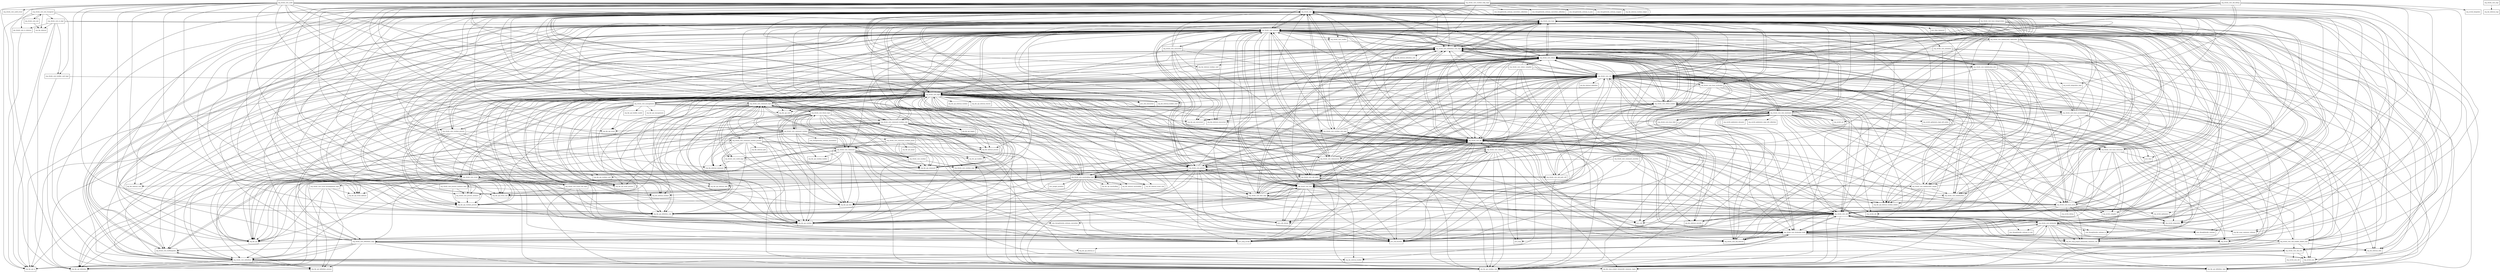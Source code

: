 digraph drools_core_7_9_0_Final_package_dependencies {
  node [shape = box, fontsize=10.0];
  org_drools_core -> org_drools_core_base;
  org_drools_core -> org_drools_core_common;
  org_drools_core -> org_drools_core_conflict;
  org_drools_core -> org_drools_core_definitions_rule_impl;
  org_drools_core -> org_drools_core_impl;
  org_drools_core -> org_drools_core_process_instance;
  org_drools_core -> org_drools_core_reteoo;
  org_drools_core -> org_drools_core_reteoo_builder;
  org_drools_core -> org_drools_core_rule;
  org_drools_core -> org_drools_core_runtime_rule_impl;
  org_drools_core -> org_drools_core_spi;
  org_drools_core -> org_drools_core_time;
  org_drools_core -> org_drools_core_time_impl;
  org_drools_core -> org_drools_core_util;
  org_drools_core -> org_drools_core_util_bitmask;
  org_drools_core -> org_kie_api;
  org_drools_core -> org_kie_api_conf;
  org_drools_core -> org_kie_api_definition_rule;
  org_drools_core -> org_kie_api_event_kiebase;
  org_drools_core -> org_kie_api_event_rule;
  org_drools_core -> org_kie_api_runtime;
  org_drools_core -> org_kie_api_runtime_conf;
  org_drools_core -> org_kie_api_runtime_process;
  org_drools_core -> org_kie_api_runtime_rule;
  org_drools_core -> org_kie_api_time;
  org_drools_core -> org_kie_internal_builder_conf;
  org_drools_core -> org_kie_internal_conf;
  org_drools_core -> org_kie_internal_runtime_conf;
  org_drools_core -> org_kie_internal_utils;
  org_drools_core -> org_kie_soup_project_datamodel_commons_util;
  org_drools_core_audit -> com_thoughtworks_xstream;
  org_drools_core_audit -> org_drools_core;
  org_drools_core_audit -> org_drools_core_audit_event;
  org_drools_core_audit -> org_drools_core_command_impl;
  org_drools_core_audit -> org_drools_core_common;
  org_drools_core_audit -> org_drools_core_definitions_rule_impl;
  org_drools_core_audit -> org_drools_core_impl;
  org_drools_core_audit -> org_drools_core_reteoo;
  org_drools_core_audit -> org_drools_core_rule;
  org_drools_core_audit -> org_drools_core_runtime_process;
  org_drools_core_audit -> org_drools_core_spi;
  org_drools_core_audit -> org_drools_core_util;
  org_drools_core_audit -> org_kie_api_definition;
  org_drools_core_audit -> org_kie_api_definition_process;
  org_drools_core_audit -> org_kie_api_definition_rule;
  org_drools_core_audit -> org_kie_api_event;
  org_drools_core_audit -> org_kie_api_event_kiebase;
  org_drools_core_audit -> org_kie_api_event_process;
  org_drools_core_audit -> org_kie_api_event_rule;
  org_drools_core_audit -> org_kie_api_logger;
  org_drools_core_audit -> org_kie_api_runtime;
  org_drools_core_audit -> org_kie_api_runtime_process;
  org_drools_core_audit -> org_kie_api_runtime_rule;
  org_drools_core_audit -> org_kie_soup_commons_xstream;
  org_drools_core_base -> java_lang_invoke;
  org_drools_core_base -> java_time;
  org_drools_core_base -> java_time_temporal;
  org_drools_core_base -> java_util_function;
  org_drools_core_base -> org_drools_core;
  org_drools_core_base -> org_drools_core_base_evaluators;
  org_drools_core_base -> org_drools_core_base_extractors;
  org_drools_core_base -> org_drools_core_base_field;
  org_drools_core_base -> org_drools_core_base_mvel;
  org_drools_core_base -> org_drools_core_beliefsystem;
  org_drools_core_base -> org_drools_core_beliefsystem_simple;
  org_drools_core_base -> org_drools_core_common;
  org_drools_core_base -> org_drools_core_datasources;
  org_drools_core_base -> org_drools_core_definitions;
  org_drools_core_base -> org_drools_core_definitions_rule_impl;
  org_drools_core_base -> org_drools_core_event;
  org_drools_core_base -> org_drools_core_factmodel;
  org_drools_core_base -> org_drools_core_factmodel_traits;
  org_drools_core_base -> org_drools_core_facttemplates;
  org_drools_core_base -> org_drools_core_impl;
  org_drools_core_base -> org_drools_core_marshalling_impl;
  org_drools_core_base -> org_drools_core_metadata;
  org_drools_core_base -> org_drools_core_phreak;
  org_drools_core_base -> org_drools_core_reteoo;
  org_drools_core_base -> org_drools_core_rule;
  org_drools_core_base -> org_drools_core_rule_builder_dialect_asm;
  org_drools_core_base -> org_drools_core_runtime_process;
  org_drools_core_base -> org_drools_core_spi;
  org_drools_core_base -> org_drools_core_time;
  org_drools_core_base -> org_drools_core_util;
  org_drools_core_base -> org_drools_core_util_asm;
  org_drools_core_base -> org_drools_core_util_bitmask;
  org_drools_core_base -> org_drools_core_util_index;
  org_drools_core_base -> org_drools_core_xml_jaxb_util;
  org_drools_core_base -> org_kie_api;
  org_drools_core_base -> org_kie_api_command;
  org_drools_core_base -> org_kie_api_definition_rule;
  org_drools_core_base -> org_kie_api_definition_type;
  org_drools_core_base -> org_kie_api_event_kiebase;
  org_drools_core_base -> org_kie_api_event_process;
  org_drools_core_base -> org_kie_api_event_rule;
  org_drools_core_base -> org_kie_api_internal_runtime_beliefs;
  org_drools_core_base -> org_kie_api_logger;
  org_drools_core_base -> org_kie_api_runtime;
  org_drools_core_base -> org_kie_api_runtime_process;
  org_drools_core_base -> org_kie_api_runtime_rule;
  org_drools_core_base -> org_kie_api_time;
  org_drools_core_base -> org_kie_internal_event_rule;
  org_drools_core_base -> org_kie_internal_process;
  org_drools_core_base -> org_mvel2_asm;
  org_drools_core_base -> org_mvel2_ast;
  org_drools_core_base -> org_mvel2_compiler;
  org_drools_core_base -> org_mvel2_integration;
  org_drools_core_base -> org_mvel2_optimizers_impl_refl_nodes;
  org_drools_core_base_accumulators -> org_drools_core;
  org_drools_core_base_accumulators -> org_drools_core_base_mvel;
  org_drools_core_base_accumulators -> org_drools_core_common;
  org_drools_core_base_accumulators -> org_drools_core_definitions_rule_impl;
  org_drools_core_base_accumulators -> org_drools_core_reteoo;
  org_drools_core_base_accumulators -> org_drools_core_rule;
  org_drools_core_base_accumulators -> org_drools_core_spi;
  org_drools_core_base_accumulators -> org_kie_api_definition_rule;
  org_drools_core_base_accumulators -> org_kie_api_runtime_rule;
  org_drools_core_base_accumulators -> org_kie_internal_security;
  org_drools_core_base_accumulators -> org_mvel2;
  org_drools_core_base_accumulators -> org_mvel2_integration;
  org_drools_core_base_dataproviders -> org_drools_core_base_mvel;
  org_drools_core_base_dataproviders -> org_drools_core_common;
  org_drools_core_base_dataproviders -> org_drools_core_definitions_rule_impl;
  org_drools_core_base_dataproviders -> org_drools_core_phreak;
  org_drools_core_base_dataproviders -> org_drools_core_rule;
  org_drools_core_base_dataproviders -> org_drools_core_spi;
  org_drools_core_base_dataproviders -> org_drools_core_util;
  org_drools_core_base_dataproviders -> org_kie_api_definition_rule;
  org_drools_core_base_dataproviders -> org_kie_soup_project_datamodel_commons_util;
  org_drools_core_base_dataproviders -> org_mvel2_integration;
  org_drools_core_base_evaluators -> java_time;
  org_drools_core_base_evaluators -> org_drools_core;
  org_drools_core_base_evaluators -> org_drools_core_base;
  org_drools_core_base_evaluators -> org_drools_core_common;
  org_drools_core_base_evaluators -> org_drools_core_factmodel_traits;
  org_drools_core_base_evaluators -> org_drools_core_impl;
  org_drools_core_base_evaluators -> org_drools_core_reteoo;
  org_drools_core_base_evaluators -> org_drools_core_rule;
  org_drools_core_base_evaluators -> org_drools_core_spi;
  org_drools_core_base_evaluators -> org_drools_core_time;
  org_drools_core_base_evaluators -> org_drools_core_util;
  org_drools_core_base_evaluators -> org_kie_api_runtime;
  org_drools_core_base_evaluators -> org_kie_api_runtime_rule;
  org_drools_core_base_evaluators -> org_mvel2_util;
  org_drools_core_base_extractors -> java_time;
  org_drools_core_base_extractors -> org_drools_core_base;
  org_drools_core_base_extractors -> org_drools_core_base_mvel;
  org_drools_core_base_extractors -> org_drools_core_common;
  org_drools_core_base_extractors -> org_drools_core_definitions_rule_impl;
  org_drools_core_base_extractors -> org_drools_core_rule;
  org_drools_core_base_extractors -> org_drools_core_spi;
  org_drools_core_base_extractors -> org_drools_core_util;
  org_drools_core_base_extractors -> org_kie_soup_project_datamodel_commons_util;
  org_drools_core_base_extractors -> org_mvel2;
  org_drools_core_base_extractors -> org_mvel2_compiler;
  org_drools_core_base_field -> org_drools_core_common;
  org_drools_core_base_field -> org_drools_core_impl;
  org_drools_core_base_field -> org_drools_core_spi;
  org_drools_core_base_field -> org_drools_core_util;
  org_drools_core_base_mvel -> org_drools_core;
  org_drools_core_base_mvel -> org_drools_core_base;
  org_drools_core_base_mvel -> org_drools_core_common;
  org_drools_core_base_mvel -> org_drools_core_definitions;
  org_drools_core_base_mvel -> org_drools_core_definitions_rule_impl;
  org_drools_core_base_mvel -> org_drools_core_impl;
  org_drools_core_base_mvel -> org_drools_core_reteoo;
  org_drools_core_base_mvel -> org_drools_core_rule;
  org_drools_core_base_mvel -> org_drools_core_spi;
  org_drools_core_base_mvel -> org_drools_core_time;
  org_drools_core_base_mvel -> org_drools_core_util;
  org_drools_core_base_mvel -> org_kie_api_definition_rule;
  org_drools_core_base_mvel -> org_kie_soup_project_datamodel_commons_util;
  org_drools_core_base_mvel -> org_mvel2;
  org_drools_core_base_mvel -> org_mvel2_compiler;
  org_drools_core_base_mvel -> org_mvel2_debug;
  org_drools_core_base_mvel -> org_mvel2_integration;
  org_drools_core_base_mvel -> org_mvel2_optimizers;
  org_drools_core_base_mvel -> org_mvel2_util;
  org_drools_core_beliefsystem -> org_drools_core_common;
  org_drools_core_beliefsystem -> org_drools_core_definitions_rule_impl;
  org_drools_core_beliefsystem -> org_drools_core_reteoo;
  org_drools_core_beliefsystem -> org_drools_core_spi;
  org_drools_core_beliefsystem -> org_drools_core_util;
  org_drools_core_beliefsystem -> org_kie_api_internal_runtime_beliefs;
  org_drools_core_beliefsystem_defeasible -> org_drools_core_beliefsystem;
  org_drools_core_beliefsystem_defeasible -> org_drools_core_beliefsystem_jtms;
  org_drools_core_beliefsystem_defeasible -> org_drools_core_beliefsystem_simple;
  org_drools_core_beliefsystem_defeasible -> org_drools_core_common;
  org_drools_core_beliefsystem_defeasible -> org_drools_core_definitions_rule_impl;
  org_drools_core_beliefsystem_defeasible -> org_drools_core_reteoo;
  org_drools_core_beliefsystem_defeasible -> org_drools_core_spi;
  org_drools_core_beliefsystem_defeasible -> org_drools_core_util;
  org_drools_core_beliefsystem_defeasible -> org_kie_api_internal_runtime_beliefs;
  org_drools_core_beliefsystem_defeasible -> org_kie_api_runtime_rule;
  org_drools_core_beliefsystem_jtms -> org_drools_core;
  org_drools_core_beliefsystem_jtms -> org_drools_core_beliefsystem;
  org_drools_core_beliefsystem_jtms -> org_drools_core_beliefsystem_simple;
  org_drools_core_beliefsystem_jtms -> org_drools_core_common;
  org_drools_core_beliefsystem_jtms -> org_drools_core_definitions_rule_impl;
  org_drools_core_beliefsystem_jtms -> org_drools_core_reteoo;
  org_drools_core_beliefsystem_jtms -> org_drools_core_rule;
  org_drools_core_beliefsystem_jtms -> org_drools_core_spi;
  org_drools_core_beliefsystem_jtms -> org_drools_core_util;
  org_drools_core_beliefsystem_jtms -> org_drools_core_util_bitmask;
  org_drools_core_beliefsystem_jtms -> org_kie_api_internal_runtime_beliefs;
  org_drools_core_beliefsystem_jtms -> org_kie_api_runtime_rule;
  org_drools_core_beliefsystem_simple -> org_drools_core;
  org_drools_core_beliefsystem_simple -> org_drools_core_beliefsystem;
  org_drools_core_beliefsystem_simple -> org_drools_core_common;
  org_drools_core_beliefsystem_simple -> org_drools_core_definitions_rule_impl;
  org_drools_core_beliefsystem_simple -> org_drools_core_marshalling_impl;
  org_drools_core_beliefsystem_simple -> org_drools_core_phreak;
  org_drools_core_beliefsystem_simple -> org_drools_core_reteoo;
  org_drools_core_beliefsystem_simple -> org_drools_core_rule;
  org_drools_core_beliefsystem_simple -> org_drools_core_spi;
  org_drools_core_beliefsystem_simple -> org_drools_core_util;
  org_drools_core_beliefsystem_simple -> org_drools_core_util_bitmask;
  org_drools_core_beliefsystem_simple -> org_kie_api_internal_runtime_beliefs;
  org_drools_core_beliefsystem_simple -> org_kie_api_runtime_rule;
  org_drools_core_builder_conf_impl -> org_kie_api_io;
  org_drools_core_builder_conf_impl -> org_kie_internal_builder;
  org_drools_core_command -> java_lang_invoke;
  org_drools_core_command -> java_util_function;
  org_drools_core_command -> java_util_stream;
  org_drools_core_command -> org_drools_core_command_impl;
  org_drools_core_command -> org_drools_core_common;
  org_drools_core_command -> org_drools_core_runtime;
  org_drools_core_command -> org_drools_core_runtime_impl;
  org_drools_core_command -> org_drools_core_world_impl;
  org_drools_core_command -> org_kie_api;
  org_drools_core_command -> org_kie_api_builder;
  org_drools_core_command -> org_kie_api_command;
  org_drools_core_command -> org_kie_api_runtime;
  org_drools_core_command -> org_kie_api_runtime_builder;
  org_drools_core_command -> org_kie_api_runtime_rule;
  org_drools_core_command -> org_kie_api_time;
  org_drools_core_command -> org_kie_internal_builder;
  org_drools_core_command -> org_kie_internal_command;
  org_drools_core_command_assertion -> org_drools_core_util;
  org_drools_core_command_assertion -> org_kie_api_command;
  org_drools_core_command_assertion -> org_kie_api_runtime;
  org_drools_core_command_assertion -> org_kie_soup_project_datamodel_commons_util;
  org_drools_core_command_impl -> org_drools_core_command;
  org_drools_core_command_impl -> org_drools_core_command_runtime;
  org_drools_core_command_impl -> org_drools_core_command_runtime_process;
  org_drools_core_command_impl -> org_drools_core_command_runtime_rule;
  org_drools_core_command_impl -> org_drools_core_fluent_impl;
  org_drools_core_command_impl -> org_drools_core_impl;
  org_drools_core_command_impl -> org_drools_core_process_instance;
  org_drools_core_command_impl -> org_drools_core_rule;
  org_drools_core_command_impl -> org_drools_core_runtime;
  org_drools_core_command_impl -> org_drools_core_world_impl;
  org_drools_core_command_impl -> org_kie_api;
  org_drools_core_command_impl -> org_kie_api_command;
  org_drools_core_command_impl -> org_kie_api_event_process;
  org_drools_core_command_impl -> org_kie_api_event_rule;
  org_drools_core_command_impl -> org_kie_api_runtime;
  org_drools_core_command_impl -> org_kie_api_runtime_process;
  org_drools_core_command_impl -> org_kie_api_runtime_rule;
  org_drools_core_command_impl -> org_kie_api_time;
  org_drools_core_command_impl -> org_kie_internal_command;
  org_drools_core_command_impl -> org_kie_internal_process;
  org_drools_core_command_impl -> org_kie_internal_runtime;
  org_drools_core_command_runtime -> com_thoughtworks_xstream_annotations;
  org_drools_core_command_runtime -> org_drools_core_command;
  org_drools_core_command_runtime -> org_drools_core_command_impl;
  org_drools_core_command_runtime -> org_drools_core_command_runtime_pmml;
  org_drools_core_command_runtime -> org_drools_core_command_runtime_process;
  org_drools_core_command_runtime -> org_drools_core_command_runtime_rule;
  org_drools_core_command_runtime -> org_drools_core_fluent_impl;
  org_drools_core_command_runtime -> org_drools_core_impl;
  org_drools_core_command_runtime -> org_drools_core_runtime_impl;
  org_drools_core_command_runtime -> org_drools_core_xml_jaxb_util;
  org_drools_core_command_runtime -> org_kie_api;
  org_drools_core_command_runtime -> org_kie_api_command;
  org_drools_core_command_runtime -> org_kie_api_event_process;
  org_drools_core_command_runtime -> org_kie_api_event_rule;
  org_drools_core_command_runtime -> org_kie_api_runtime;
  org_drools_core_command_runtime -> org_kie_api_runtime_rule;
  org_drools_core_command_runtime -> org_kie_api_time;
  org_drools_core_command_runtime -> org_kie_internal_builder;
  org_drools_core_command_runtime_pmml -> java_lang_invoke;
  org_drools_core_command_runtime_pmml -> java_util_function;
  org_drools_core_command_runtime_pmml -> org_drools_core_command;
  org_drools_core_command_runtime_pmml -> org_drools_core_command_impl;
  org_drools_core_command_runtime_pmml -> org_drools_core_impl;
  org_drools_core_command_runtime_pmml -> org_kie_api;
  org_drools_core_command_runtime_pmml -> org_kie_api_command;
  org_drools_core_command_runtime_pmml -> org_kie_api_definition;
  org_drools_core_command_runtime_pmml -> org_kie_api_pmml;
  org_drools_core_command_runtime_pmml -> org_kie_api_runtime;
  org_drools_core_command_runtime_process -> org_drools_core_command;
  org_drools_core_command_runtime_process -> org_drools_core_command_impl;
  org_drools_core_command_runtime_process -> org_drools_core_process_instance;
  org_drools_core_command_runtime_process -> org_drools_core_runtime_impl;
  org_drools_core_command_runtime_process -> org_drools_core_xml_jaxb_util;
  org_drools_core_command_runtime_process -> org_kie_api;
  org_drools_core_command_runtime_process -> org_kie_api_command;
  org_drools_core_command_runtime_process -> org_kie_api_definition_process;
  org_drools_core_command_runtime_process -> org_kie_api_runtime;
  org_drools_core_command_runtime_process -> org_kie_api_runtime_process;
  org_drools_core_command_runtime_process -> org_kie_api_runtime_rule;
  org_drools_core_command_runtime_process -> org_kie_internal_command;
  org_drools_core_command_runtime_process -> org_kie_internal_jaxb;
  org_drools_core_command_runtime_process -> org_kie_internal_process;
  org_drools_core_command_runtime_rule -> java_lang_invoke;
  org_drools_core_command_runtime_rule -> org_drools_core;
  org_drools_core_command_runtime_rule -> org_drools_core_command;
  org_drools_core_command_runtime_rule -> org_drools_core_command_impl;
  org_drools_core_command_runtime_rule -> org_drools_core_command_runtime;
  org_drools_core_command_runtime_rule -> org_drools_core_common;
  org_drools_core_command_runtime_rule -> org_drools_core_impl;
  org_drools_core_command_runtime_rule -> org_drools_core_runtime_impl;
  org_drools_core_command_runtime_rule -> org_drools_core_runtime_rule_impl;
  org_drools_core_command_runtime_rule -> org_drools_core_spi;
  org_drools_core_command_runtime_rule -> org_drools_core_util;
  org_drools_core_command_runtime_rule -> org_drools_core_xml_jaxb_util;
  org_drools_core_command_runtime_rule -> org_kie_api;
  org_drools_core_command_runtime_rule -> org_kie_api_command;
  org_drools_core_command_runtime_rule -> org_kie_api_event;
  org_drools_core_command_runtime_rule -> org_kie_api_logger;
  org_drools_core_command_runtime_rule -> org_kie_api_runtime;
  org_drools_core_command_runtime_rule -> org_kie_api_runtime_rule;
  org_drools_core_command_runtime_rule -> org_kie_soup_project_datamodel_commons_util;
  org_drools_core_common -> java_lang_invoke;
  org_drools_core_common -> java_util;
  org_drools_core_common -> java_util_concurrent;
  org_drools_core_common -> java_util_function;
  org_drools_core_common -> java_util_stream;
  org_drools_core_common -> org_drools_core;
  org_drools_core_common -> org_drools_core_base;
  org_drools_core_common -> org_drools_core_beliefsystem;
  org_drools_core_common -> org_drools_core_beliefsystem_defeasible;
  org_drools_core_common -> org_drools_core_beliefsystem_jtms;
  org_drools_core_common -> org_drools_core_beliefsystem_simple;
  org_drools_core_common -> org_drools_core_concurrent;
  org_drools_core_common -> org_drools_core_conflict;
  org_drools_core_common -> org_drools_core_datasources;
  org_drools_core_common -> org_drools_core_definitions;
  org_drools_core_common -> org_drools_core_definitions_rule_impl;
  org_drools_core_common -> org_drools_core_event;
  org_drools_core_common -> org_drools_core_factmodel_traits;
  org_drools_core_common -> org_drools_core_facttemplates;
  org_drools_core_common -> org_drools_core_impl;
  org_drools_core_common -> org_drools_core_marshalling_impl;
  org_drools_core_common -> org_drools_core_phreak;
  org_drools_core_common -> org_drools_core_process_instance;
  org_drools_core_common -> org_drools_core_reteoo;
  org_drools_core_common -> org_drools_core_reteoo_builder;
  org_drools_core_common -> org_drools_core_rule;
  org_drools_core_common -> org_drools_core_rule_constraint;
  org_drools_core_common -> org_drools_core_runtime_process;
  org_drools_core_common -> org_drools_core_spi;
  org_drools_core_common -> org_drools_core_time;
  org_drools_core_common -> org_drools_core_util;
  org_drools_core_common -> org_drools_core_util_bitmask;
  org_drools_core_common -> org_drools_core_util_index;
  org_drools_core_common -> org_drools_core_xml_jaxb_util;
  org_drools_core_common -> org_kie_api;
  org_drools_core_common -> org_kie_api_concurrent;
  org_drools_core_common -> org_kie_api_definition_rule;
  org_drools_core_common -> org_kie_api_event_rule;
  org_drools_core_common -> org_kie_api_internal_runtime_beliefs;
  org_drools_core_common -> org_kie_api_runtime;
  org_drools_core_common -> org_kie_api_runtime_process;
  org_drools_core_common -> org_kie_api_runtime_rule;
  org_drools_core_common -> org_kie_internal_concurrent;
  org_drools_core_common -> org_kie_internal_conf;
  org_drools_core_common -> org_kie_internal_runtime;
  org_drools_core_common -> org_kie_internal_utils;
  org_drools_core_concurrent -> org_drools_core;
  org_drools_core_concurrent -> org_drools_core_base;
  org_drools_core_concurrent -> org_drools_core_common;
  org_drools_core_concurrent -> org_drools_core_impl;
  org_drools_core_concurrent -> org_drools_core_phreak;
  org_drools_core_concurrent -> org_drools_core_reteoo;
  org_drools_core_concurrent -> org_drools_core_spi;
  org_drools_core_concurrent -> org_kie_api_concurrent;
  org_drools_core_concurrent -> org_kie_api_runtime_rule;
  org_drools_core_concurrent -> org_kie_internal_concurrent;
  org_drools_core_conflict -> org_drools_core_definitions_rule_impl;
  org_drools_core_conflict -> org_drools_core_spi;
  org_drools_core_datasources -> java_lang_invoke;
  org_drools_core_datasources -> java_util_function;
  org_drools_core_datasources -> org_drools_core;
  org_drools_core_datasources -> org_drools_core_common;
  org_drools_core_datasources -> org_drools_core_definitions_rule_impl;
  org_drools_core_datasources -> org_drools_core_factmodel_traits;
  org_drools_core_datasources -> org_drools_core_impl;
  org_drools_core_datasources -> org_drools_core_marshalling_impl;
  org_drools_core_datasources -> org_drools_core_phreak;
  org_drools_core_datasources -> org_drools_core_reteoo;
  org_drools_core_datasources -> org_drools_core_rule;
  org_drools_core_datasources -> org_drools_core_spi;
  org_drools_core_datasources -> org_drools_core_util_bitmask;
  org_drools_core_datasources -> org_kie_api_runtime_rule;
  org_drools_core_definitions -> org_drools_core_base;
  org_drools_core_definitions -> org_drools_core_definitions_rule_impl;
  org_drools_core_definitions -> org_drools_core_factmodel_traits;
  org_drools_core_definitions -> org_drools_core_facttemplates;
  org_drools_core_definitions -> org_drools_core_rule;
  org_drools_core_definitions -> org_drools_core_ruleunit;
  org_drools_core_definitions -> org_kie_api_definition;
  org_drools_core_definitions -> org_kie_api_definition_process;
  org_drools_core_definitions -> org_kie_api_definition_type;
  org_drools_core_definitions -> org_kie_api_io;
  org_drools_core_definitions -> org_kie_api_runtime_rule;
  org_drools_core_definitions -> org_kie_soup_project_datamodel_commons_types;
  org_drools_core_definitions_impl -> org_drools_core_base;
  org_drools_core_definitions_impl -> org_drools_core_common;
  org_drools_core_definitions_impl -> org_drools_core_definitions;
  org_drools_core_definitions_impl -> org_drools_core_definitions_rule_impl;
  org_drools_core_definitions_impl -> org_drools_core_factmodel;
  org_drools_core_definitions_impl -> org_drools_core_factmodel_traits;
  org_drools_core_definitions_impl -> org_drools_core_facttemplates;
  org_drools_core_definitions_impl -> org_drools_core_rule;
  org_drools_core_definitions_impl -> org_drools_core_ruleunit;
  org_drools_core_definitions_impl -> org_drools_core_util;
  org_drools_core_definitions_impl -> org_kie_api_definition_process;
  org_drools_core_definitions_impl -> org_kie_api_definition_type;
  org_drools_core_definitions_impl -> org_kie_api_internal_io;
  org_drools_core_definitions_impl -> org_kie_api_io;
  org_drools_core_definitions_impl -> org_kie_api_runtime_rule;
  org_drools_core_definitions_impl -> org_kie_soup_project_datamodel_commons_types;
  org_drools_core_definitions_rule_impl -> org_drools_core;
  org_drools_core_definitions_rule_impl -> org_drools_core_base;
  org_drools_core_definitions_rule_impl -> org_drools_core_reteoo;
  org_drools_core_definitions_rule_impl -> org_drools_core_rule;
  org_drools_core_definitions_rule_impl -> org_drools_core_spi;
  org_drools_core_definitions_rule_impl -> org_drools_core_time_impl;
  org_drools_core_definitions_rule_impl -> org_drools_core_util;
  org_drools_core_definitions_rule_impl -> org_drools_core_util_asm;
  org_drools_core_definitions_rule_impl -> org_kie_api_definition;
  org_drools_core_definitions_rule_impl -> org_kie_api_definition_rule;
  org_drools_core_definitions_rule_impl -> org_kie_api_io;
  org_drools_core_definitions_rule_impl -> org_kie_api_time;
  org_drools_core_definitions_rule_impl -> org_kie_internal_definition_rule;
  org_drools_core_definitions_rule_impl -> org_kie_internal_security;
  org_drools_core_definitions_rule_impl -> org_mvel2_asm;
  org_drools_core_event -> java_lang_invoke;
  org_drools_core_event -> java_util_function;
  org_drools_core_event -> org_drools_core;
  org_drools_core_event -> org_drools_core_common;
  org_drools_core_event -> org_drools_core_definitions;
  org_drools_core_event -> org_drools_core_definitions_rule_impl;
  org_drools_core_event -> org_drools_core_event_knowlegebase_impl;
  org_drools_core_event -> org_drools_core_event_rule_impl;
  org_drools_core_event -> org_drools_core_impl;
  org_drools_core_event -> org_drools_core_spi;
  org_drools_core_event -> org_kie_api;
  org_drools_core_event -> org_kie_api_definition;
  org_drools_core_event -> org_kie_api_definition_process;
  org_drools_core_event -> org_kie_api_definition_rule;
  org_drools_core_event -> org_kie_api_event_kiebase;
  org_drools_core_event -> org_kie_api_event_process;
  org_drools_core_event -> org_kie_api_event_rule;
  org_drools_core_event -> org_kie_api_runtime;
  org_drools_core_event -> org_kie_api_runtime_process;
  org_drools_core_event -> org_kie_api_runtime_rule;
  org_drools_core_event -> org_kie_internal_event_rule;
  org_drools_core_event -> org_kie_internal_runtime;
  org_drools_core_event_knowlegebase_impl -> org_kie_api;
  org_drools_core_event_knowlegebase_impl -> org_kie_api_definition;
  org_drools_core_event_knowlegebase_impl -> org_kie_api_definition_process;
  org_drools_core_event_knowlegebase_impl -> org_kie_api_definition_rule;
  org_drools_core_event_knowlegebase_impl -> org_kie_api_event_kiebase;
  org_drools_core_event_rule_impl -> org_drools_core;
  org_drools_core_event_rule_impl -> org_drools_core_common;
  org_drools_core_event_rule_impl -> org_drools_core_definitions_rule_impl;
  org_drools_core_event_rule_impl -> org_drools_core_reteoo;
  org_drools_core_event_rule_impl -> org_drools_core_rule;
  org_drools_core_event_rule_impl -> org_drools_core_spi;
  org_drools_core_event_rule_impl -> org_kie_api_definition_rule;
  org_drools_core_event_rule_impl -> org_kie_api_event_rule;
  org_drools_core_event_rule_impl -> org_kie_api_runtime;
  org_drools_core_event_rule_impl -> org_kie_api_runtime_rule;
  org_drools_core_factmodel -> com_thoughtworks_xstream;
  org_drools_core_factmodel -> com_thoughtworks_xstream_io;
  org_drools_core_factmodel -> com_thoughtworks_xstream_io_xml;
  org_drools_core_factmodel -> org_drools_core_base;
  org_drools_core_factmodel -> org_drools_core_factmodel_traits;
  org_drools_core_factmodel -> org_drools_core_phreak;
  org_drools_core_factmodel -> org_drools_core_rule;
  org_drools_core_factmodel -> org_drools_core_rule_builder_dialect_asm;
  org_drools_core_factmodel -> org_drools_core_util;
  org_drools_core_factmodel -> org_kie_api;
  org_drools_core_factmodel -> org_kie_api_definition_type;
  org_drools_core_factmodel -> org_kie_soup_commons_xstream;
  org_drools_core_factmodel -> org_kie_soup_project_datamodel_commons_types;
  org_drools_core_factmodel -> org_kie_soup_project_datamodel_commons_util;
  org_drools_core_factmodel -> org_mvel2_asm;
  org_drools_core_factmodel_traits -> java_lang;
  org_drools_core_factmodel_traits -> java_lang_invoke;
  org_drools_core_factmodel_traits -> java_util_function;
  org_drools_core_factmodel_traits -> org_drools_core;
  org_drools_core_factmodel_traits -> org_drools_core_base;
  org_drools_core_factmodel_traits -> org_drools_core_common;
  org_drools_core_factmodel_traits -> org_drools_core_definitions;
  org_drools_core_factmodel_traits -> org_drools_core_definitions_impl;
  org_drools_core_factmodel_traits -> org_drools_core_factmodel;
  org_drools_core_factmodel_traits -> org_drools_core_impl;
  org_drools_core_factmodel_traits -> org_drools_core_reteoo;
  org_drools_core_factmodel_traits -> org_drools_core_rule;
  org_drools_core_factmodel_traits -> org_drools_core_rule_builder_dialect_asm;
  org_drools_core_factmodel_traits -> org_drools_core_spi;
  org_drools_core_factmodel_traits -> org_drools_core_util;
  org_drools_core_factmodel_traits -> org_drools_core_util_asm;
  org_drools_core_factmodel_traits -> org_drools_core_util_bitmask;
  org_drools_core_factmodel_traits -> org_kie_api;
  org_drools_core_factmodel_traits -> org_kie_api_definition_type;
  org_drools_core_factmodel_traits -> org_kie_api_runtime_rule;
  org_drools_core_factmodel_traits -> org_kie_soup_project_datamodel_commons_util;
  org_drools_core_factmodel_traits -> org_mvel2;
  org_drools_core_factmodel_traits -> org_mvel2_asm;
  org_drools_core_facttemplates -> org_drools_core_base;
  org_drools_core_facttemplates -> org_drools_core_common;
  org_drools_core_facttemplates -> org_drools_core_definitions;
  org_drools_core_facttemplates -> org_drools_core_spi;
  org_drools_core_facttemplates -> org_drools_core_util;
  org_drools_core_fluent_impl -> java_lang_invoke;
  org_drools_core_fluent_impl -> java_util_function;
  org_drools_core_fluent_impl -> java_util_stream;
  org_drools_core_fluent_impl -> org_drools_core_command;
  org_drools_core_fluent_impl -> org_drools_core_command_impl;
  org_drools_core_fluent_impl -> org_drools_core_command_runtime;
  org_drools_core_fluent_impl -> org_drools_core_command_runtime_rule;
  org_drools_core_fluent_impl -> org_drools_core_runtime;
  org_drools_core_fluent_impl -> org_drools_core_world_impl;
  org_drools_core_fluent_impl -> org_kie_api;
  org_drools_core_fluent_impl -> org_kie_api_builder;
  org_drools_core_fluent_impl -> org_kie_api_command;
  org_drools_core_fluent_impl -> org_kie_api_runtime;
  org_drools_core_fluent_impl -> org_kie_api_runtime_builder;
  org_drools_core_fluent_impl -> org_kie_api_runtime_rule;
  org_drools_core_fluent_impl -> org_kie_api_time;
  org_drools_core_fluent_impl -> org_kie_internal_command;
  org_drools_core_impl -> java_lang;
  org_drools_core_impl -> java_lang_invoke;
  org_drools_core_impl -> java_util_concurrent;
  org_drools_core_impl -> java_util_function;
  org_drools_core_impl -> org_drools_core;
  org_drools_core_impl -> org_drools_core_base;
  org_drools_core_impl -> org_drools_core_command_impl;
  org_drools_core_impl -> org_drools_core_command_runtime;
  org_drools_core_impl -> org_drools_core_command_runtime_rule;
  org_drools_core_impl -> org_drools_core_common;
  org_drools_core_impl -> org_drools_core_datasources;
  org_drools_core_impl -> org_drools_core_definitions;
  org_drools_core_impl -> org_drools_core_definitions_impl;
  org_drools_core_impl -> org_drools_core_definitions_rule_impl;
  org_drools_core_impl -> org_drools_core_event;
  org_drools_core_impl -> org_drools_core_factmodel;
  org_drools_core_impl -> org_drools_core_factmodel_traits;
  org_drools_core_impl -> org_drools_core_management;
  org_drools_core_impl -> org_drools_core_marshalling_impl;
  org_drools_core_impl -> org_drools_core_phreak;
  org_drools_core_impl -> org_drools_core_process_instance;
  org_drools_core_impl -> org_drools_core_reteoo;
  org_drools_core_impl -> org_drools_core_reteoo_builder;
  org_drools_core_impl -> org_drools_core_rule;
  org_drools_core_impl -> org_drools_core_ruleunit;
  org_drools_core_impl -> org_drools_core_runtime_impl;
  org_drools_core_impl -> org_drools_core_runtime_process;
  org_drools_core_impl -> org_drools_core_runtime_rule_impl;
  org_drools_core_impl -> org_drools_core_spi;
  org_drools_core_impl -> org_drools_core_time;
  org_drools_core_impl -> org_drools_core_util;
  org_drools_core_impl -> org_drools_core_util_bitmask;
  org_drools_core_impl -> org_drools_core_util_index;
  org_drools_core_impl -> org_kie_api;
  org_drools_core_impl -> org_kie_api_builder;
  org_drools_core_impl -> org_kie_api_command;
  org_drools_core_impl -> org_kie_api_concurrent;
  org_drools_core_impl -> org_kie_api_conf;
  org_drools_core_impl -> org_kie_api_definition;
  org_drools_core_impl -> org_kie_api_definition_process;
  org_drools_core_impl -> org_kie_api_definition_rule;
  org_drools_core_impl -> org_kie_api_definition_type;
  org_drools_core_impl -> org_kie_api_event;
  org_drools_core_impl -> org_kie_api_event_kiebase;
  org_drools_core_impl -> org_kie_api_event_process;
  org_drools_core_impl -> org_kie_api_event_rule;
  org_drools_core_impl -> org_kie_api_internal_io;
  org_drools_core_impl -> org_kie_api_internal_runtime;
  org_drools_core_impl -> org_kie_api_internal_runtime_beliefs;
  org_drools_core_impl -> org_kie_api_internal_utils;
  org_drools_core_impl -> org_kie_api_internal_weaver;
  org_drools_core_impl -> org_kie_api_io;
  org_drools_core_impl -> org_kie_api_logger;
  org_drools_core_impl -> org_kie_api_marshalling;
  org_drools_core_impl -> org_kie_api_runtime;
  org_drools_core_impl -> org_kie_api_runtime_conf;
  org_drools_core_impl -> org_kie_api_runtime_process;
  org_drools_core_impl -> org_kie_api_runtime_rule;
  org_drools_core_impl -> org_kie_api_time;
  org_drools_core_impl -> org_kie_internal_builder_conf;
  org_drools_core_impl -> org_kie_internal_concurrent;
  org_drools_core_impl -> org_kie_internal_event_rule;
  org_drools_core_impl -> org_kie_internal_marshalling;
  org_drools_core_impl -> org_kie_internal_process;
  org_drools_core_impl -> org_kie_internal_runtime;
  org_drools_core_impl -> org_kie_internal_utils;
  org_drools_core_io_impl -> org_drools_core_builder_conf_impl;
  org_drools_core_io_impl -> org_drools_core_common;
  org_drools_core_io_impl -> org_drools_core_io_internal;
  org_drools_core_io_impl -> org_drools_core_util;
  org_drools_core_io_impl -> org_kie_api_definition;
  org_drools_core_io_impl -> org_kie_api_io;
  org_drools_core_io_impl -> org_kie_internal;
  org_drools_core_io_internal -> org_kie_api_io;
  org_drools_core_management -> java_lang_invoke;
  org_drools_core_management -> java_util_function;
  org_drools_core_management -> org_drools_core;
  org_drools_core_management -> org_drools_core_base;
  org_drools_core_management -> org_drools_core_common;
  org_drools_core_management -> org_drools_core_impl;
  org_drools_core_management -> org_drools_core_reteoo;
  org_drools_core_management -> org_drools_core_rule;
  org_drools_core_management -> org_drools_core_spi;
  org_drools_core_management -> org_kie_api_builder_model;
  org_drools_core_management -> org_kie_api_conf;
  org_drools_core_management -> org_kie_api_definition_rule;
  org_drools_core_management -> org_kie_api_event;
  org_drools_core_management -> org_kie_api_event_process;
  org_drools_core_management -> org_kie_api_event_rule;
  org_drools_core_management -> org_kie_api_management;
  org_drools_core_management -> org_kie_api_runtime_process;
  org_drools_core_management -> org_kie_api_runtime_rule;
  org_drools_core_management -> org_kie_internal_runtime;
  org_drools_core_marshalling_impl -> com_google_protobuf;
  org_drools_core_marshalling_impl -> org_drools_core;
  org_drools_core_marshalling_impl -> org_drools_core_beliefsystem;
  org_drools_core_marshalling_impl -> org_drools_core_beliefsystem_simple;
  org_drools_core_marshalling_impl -> org_drools_core_common;
  org_drools_core_marshalling_impl -> org_drools_core_definitions_rule_impl;
  org_drools_core_marshalling_impl -> org_drools_core_factmodel_traits;
  org_drools_core_marshalling_impl -> org_drools_core_impl;
  org_drools_core_marshalling_impl -> org_drools_core_phreak;
  org_drools_core_marshalling_impl -> org_drools_core_process_instance;
  org_drools_core_marshalling_impl -> org_drools_core_process_instance_impl;
  org_drools_core_marshalling_impl -> org_drools_core_reteoo;
  org_drools_core_marshalling_impl -> org_drools_core_rule;
  org_drools_core_marshalling_impl -> org_drools_core_spi;
  org_drools_core_marshalling_impl -> org_drools_core_time;
  org_drools_core_marshalling_impl -> org_drools_core_time_impl;
  org_drools_core_marshalling_impl -> org_drools_core_util;
  org_drools_core_marshalling_impl -> org_kie_api;
  org_drools_core_marshalling_impl -> org_kie_api_definition_rule;
  org_drools_core_marshalling_impl -> org_kie_api_internal_utils;
  org_drools_core_marshalling_impl -> org_kie_api_marshalling;
  org_drools_core_marshalling_impl -> org_kie_api_runtime;
  org_drools_core_marshalling_impl -> org_kie_api_runtime_rule;
  org_drools_core_marshalling_impl -> org_kie_api_time;
  org_drools_core_marshalling_impl -> org_kie_internal_marshalling;
  org_drools_core_marshalling_impl -> org_kie_internal_runtime;
  org_drools_core_metadata -> org_drools_core_factmodel_traits;
  org_drools_core_metadata -> org_drools_core_impl;
  org_drools_core_metadata -> org_drools_core_reteoo;
  org_drools_core_metadata -> org_drools_core_util;
  org_drools_core_metadata -> org_drools_core_util_bitmask;
  org_drools_core_osgi -> org_kie_internal_osgi;
  org_drools_core_phreak -> java_lang_invoke;
  org_drools_core_phreak -> java_util_function;
  org_drools_core_phreak -> org_drools_core;
  org_drools_core_phreak -> org_drools_core_base;
  org_drools_core_phreak -> org_drools_core_common;
  org_drools_core_phreak -> org_drools_core_conflict;
  org_drools_core_phreak -> org_drools_core_definitions_rule_impl;
  org_drools_core_phreak -> org_drools_core_event;
  org_drools_core_phreak -> org_drools_core_impl;
  org_drools_core_phreak -> org_drools_core_marshalling_impl;
  org_drools_core_phreak -> org_drools_core_reteoo;
  org_drools_core_phreak -> org_drools_core_rule;
  org_drools_core_phreak -> org_drools_core_rule_constraint;
  org_drools_core_phreak -> org_drools_core_spi;
  org_drools_core_phreak -> org_drools_core_time;
  org_drools_core_phreak -> org_drools_core_time_impl;
  org_drools_core_phreak -> org_drools_core_util;
  org_drools_core_phreak -> org_drools_core_util_index;
  org_drools_core_phreak -> org_kie_api_definition_rule;
  org_drools_core_phreak -> org_kie_api_event_rule;
  org_drools_core_phreak -> org_kie_api_runtime;
  org_drools_core_phreak -> org_kie_api_runtime_conf;
  org_drools_core_phreak -> org_kie_api_runtime_rule;
  org_drools_core_phreak -> org_kie_api_time;
  org_drools_core_process_instance -> org_drools_core_common;
  org_drools_core_process_instance -> org_kie_api_runtime_process;
  org_drools_core_process_instance_impl -> org_drools_core;
  org_drools_core_process_instance_impl -> org_drools_core_common;
  org_drools_core_process_instance_impl -> org_drools_core_process_instance;
  org_drools_core_process_instance_impl -> org_kie_api_runtime_process;
  org_drools_core_process_instance_impl -> org_kie_internal_runtime;
  org_drools_core_reteoo -> java_lang_invoke;
  org_drools_core_reteoo -> java_util;
  org_drools_core_reteoo -> java_util_function;
  org_drools_core_reteoo -> java_util_stream;
  org_drools_core_reteoo -> org_drools_core;
  org_drools_core_reteoo -> org_drools_core_base;
  org_drools_core_reteoo -> org_drools_core_base_accumulators;
  org_drools_core_reteoo -> org_drools_core_base_evaluators;
  org_drools_core_reteoo -> org_drools_core_base_mvel;
  org_drools_core_reteoo -> org_drools_core_beliefsystem;
  org_drools_core_reteoo -> org_drools_core_beliefsystem_jtms;
  org_drools_core_reteoo -> org_drools_core_beliefsystem_simple;
  org_drools_core_reteoo -> org_drools_core_common;
  org_drools_core_reteoo -> org_drools_core_definitions_rule_impl;
  org_drools_core_reteoo -> org_drools_core_factmodel;
  org_drools_core_reteoo -> org_drools_core_factmodel_traits;
  org_drools_core_reteoo -> org_drools_core_facttemplates;
  org_drools_core_reteoo -> org_drools_core_impl;
  org_drools_core_reteoo -> org_drools_core_marshalling_impl;
  org_drools_core_reteoo -> org_drools_core_phreak;
  org_drools_core_reteoo -> org_drools_core_reteoo_builder;
  org_drools_core_reteoo -> org_drools_core_reteoo_compiled;
  org_drools_core_reteoo -> org_drools_core_rule;
  org_drools_core_reteoo -> org_drools_core_rule_constraint;
  org_drools_core_reteoo -> org_drools_core_spi;
  org_drools_core_reteoo -> org_drools_core_time;
  org_drools_core_reteoo -> org_drools_core_time_impl;
  org_drools_core_reteoo -> org_drools_core_util;
  org_drools_core_reteoo -> org_drools_core_util_bitmask;
  org_drools_core_reteoo -> org_drools_core_util_index;
  org_drools_core_reteoo -> org_kie_api_definition_rule;
  org_drools_core_reteoo -> org_kie_api_definition_type;
  org_drools_core_reteoo -> org_kie_api_runtime;
  org_drools_core_reteoo -> org_kie_api_runtime_rule;
  org_drools_core_reteoo -> org_kie_internal_runtime_conf;
  org_drools_core_reteoo_builder -> org_drools_core;
  org_drools_core_reteoo_builder -> org_drools_core_base;
  org_drools_core_reteoo_builder -> org_drools_core_base_accumulators;
  org_drools_core_reteoo_builder -> org_drools_core_base_mvel;
  org_drools_core_reteoo_builder -> org_drools_core_common;
  org_drools_core_reteoo_builder -> org_drools_core_definitions_rule_impl;
  org_drools_core_reteoo_builder -> org_drools_core_factmodel_traits;
  org_drools_core_reteoo_builder -> org_drools_core_impl;
  org_drools_core_reteoo_builder -> org_drools_core_phreak;
  org_drools_core_reteoo_builder -> org_drools_core_reteoo;
  org_drools_core_reteoo_builder -> org_drools_core_rule;
  org_drools_core_reteoo_builder -> org_drools_core_rule_constraint;
  org_drools_core_reteoo_builder -> org_drools_core_spi;
  org_drools_core_reteoo_builder -> org_drools_core_time;
  org_drools_core_reteoo_builder -> org_drools_core_time_impl;
  org_drools_core_reteoo_builder -> org_kie_api_conf;
  org_drools_core_reteoo_builder -> org_kie_api_definition_rule;
  org_drools_core_reteoo_builder -> org_kie_api_definition_type;
  org_drools_core_reteoo_builder -> org_mvel2_integration;
  org_drools_core_reteoo_compiled -> java_lang_invoke;
  org_drools_core_reteoo_compiled -> java_util_function;
  org_drools_core_reteoo_compiled -> java_util_stream;
  org_drools_core_reteoo_compiled -> org_drools_core_base;
  org_drools_core_reteoo_compiled -> org_drools_core_common;
  org_drools_core_reteoo_compiled -> org_drools_core_reteoo;
  org_drools_core_reteoo_compiled -> org_drools_core_rule;
  org_drools_core_reteoo_compiled -> org_drools_core_spi;
  org_drools_core_reteoo_compiled -> org_drools_core_util;
  org_drools_core_rule -> com_thoughtworks_xstream;
  org_drools_core_rule -> com_thoughtworks_xstream_io;
  org_drools_core_rule -> com_thoughtworks_xstream_io_xml;
  org_drools_core_rule -> java_lang_invoke;
  org_drools_core_rule -> java_util_function;
  org_drools_core_rule -> org_drools_core;
  org_drools_core_rule -> org_drools_core_base;
  org_drools_core_rule -> org_drools_core_base_accumulators;
  org_drools_core_rule -> org_drools_core_base_evaluators;
  org_drools_core_rule -> org_drools_core_base_extractors;
  org_drools_core_rule -> org_drools_core_base_mvel;
  org_drools_core_rule -> org_drools_core_common;
  org_drools_core_rule -> org_drools_core_definitions_impl;
  org_drools_core_rule -> org_drools_core_definitions_rule_impl;
  org_drools_core_rule -> org_drools_core_factmodel;
  org_drools_core_rule -> org_drools_core_facttemplates;
  org_drools_core_rule -> org_drools_core_impl;
  org_drools_core_rule -> org_drools_core_marshalling_impl;
  org_drools_core_rule -> org_drools_core_phreak;
  org_drools_core_rule -> org_drools_core_reteoo;
  org_drools_core_rule -> org_drools_core_rule_constraint;
  org_drools_core_rule -> org_drools_core_spi;
  org_drools_core_rule -> org_drools_core_time;
  org_drools_core_rule -> org_drools_core_time_impl;
  org_drools_core_rule -> org_drools_core_util;
  org_drools_core_rule -> org_drools_core_util_index;
  org_drools_core_rule -> org_kie_api_concurrent;
  org_drools_core_rule -> org_kie_api_definition;
  org_drools_core_rule -> org_kie_api_definition_rule;
  org_drools_core_rule -> org_kie_api_definition_type;
  org_drools_core_rule -> org_kie_api_io;
  org_drools_core_rule -> org_kie_api_runtime;
  org_drools_core_rule -> org_kie_api_runtime_rule;
  org_drools_core_rule -> org_kie_internal_builder_conf;
  org_drools_core_rule -> org_kie_internal_concurrent;
  org_drools_core_rule -> org_kie_internal_definition;
  org_drools_core_rule -> org_kie_internal_security;
  org_drools_core_rule -> org_kie_internal_utils;
  org_drools_core_rule -> org_kie_soup_commons_xstream;
  org_drools_core_rule -> org_kie_soup_project_datamodel_commons_util;
  org_drools_core_rule -> org_mvel2;
  org_drools_core_rule -> org_mvel2_ast;
  org_drools_core_rule -> org_mvel2_integration;
  org_drools_core_rule -> org_mvel2_integration_impl;
  org_drools_core_rule_builder_dialect_asm -> org_drools_core;
  org_drools_core_rule_builder_dialect_asm -> org_drools_core_common;
  org_drools_core_rule_builder_dialect_asm -> org_drools_core_definitions;
  org_drools_core_rule_builder_dialect_asm -> org_drools_core_definitions_rule_impl;
  org_drools_core_rule_builder_dialect_asm -> org_drools_core_impl;
  org_drools_core_rule_builder_dialect_asm -> org_drools_core_reteoo;
  org_drools_core_rule_builder_dialect_asm -> org_drools_core_rule;
  org_drools_core_rule_builder_dialect_asm -> org_drools_core_spi;
  org_drools_core_rule_builder_dialect_asm -> org_drools_core_util;
  org_drools_core_rule_builder_dialect_asm -> org_drools_core_util_asm;
  org_drools_core_rule_builder_dialect_asm -> org_kie_api_runtime_rule;
  org_drools_core_rule_builder_dialect_asm -> org_kie_internal_utils;
  org_drools_core_rule_builder_dialect_asm -> org_kie_soup_project_datamodel_commons_types;
  org_drools_core_rule_builder_dialect_asm -> org_mvel2_asm;
  org_drools_core_rule_constraint -> java_lang_invoke;
  org_drools_core_rule_constraint -> java_util_function;
  org_drools_core_rule_constraint -> org_drools_core;
  org_drools_core_rule_constraint -> org_drools_core_base;
  org_drools_core_rule_constraint -> org_drools_core_base_extractors;
  org_drools_core_rule_constraint -> org_drools_core_base_field;
  org_drools_core_rule_constraint -> org_drools_core_base_mvel;
  org_drools_core_rule_constraint -> org_drools_core_common;
  org_drools_core_rule_constraint -> org_drools_core_definitions;
  org_drools_core_rule_constraint -> org_drools_core_definitions_rule_impl;
  org_drools_core_rule_constraint -> org_drools_core_impl;
  org_drools_core_rule_constraint -> org_drools_core_phreak;
  org_drools_core_rule_constraint -> org_drools_core_reteoo;
  org_drools_core_rule_constraint -> org_drools_core_reteoo_builder;
  org_drools_core_rule_constraint -> org_drools_core_rule;
  org_drools_core_rule_constraint -> org_drools_core_rule_builder_dialect_asm;
  org_drools_core_rule_constraint -> org_drools_core_spi;
  org_drools_core_rule_constraint -> org_drools_core_time;
  org_drools_core_rule_constraint -> org_drools_core_util;
  org_drools_core_rule_constraint -> org_drools_core_util_bitmask;
  org_drools_core_rule_constraint -> org_drools_core_util_index;
  org_drools_core_rule_constraint -> org_kie_api_concurrent;
  org_drools_core_rule_constraint -> org_kie_api_runtime_rule;
  org_drools_core_rule_constraint -> org_kie_internal_concurrent;
  org_drools_core_rule_constraint -> org_kie_soup_project_datamodel_commons_util;
  org_drools_core_rule_constraint -> org_mvel2;
  org_drools_core_rule_constraint -> org_mvel2_asm;
  org_drools_core_rule_constraint -> org_mvel2_ast;
  org_drools_core_rule_constraint -> org_mvel2_compiler;
  org_drools_core_rule_constraint -> org_mvel2_integration;
  org_drools_core_rule_constraint -> org_mvel2_optimizers_dynamic;
  org_drools_core_rule_constraint -> org_mvel2_optimizers_impl_refl_collection;
  org_drools_core_rule_constraint -> org_mvel2_optimizers_impl_refl_nodes;
  org_drools_core_rule_constraint -> org_mvel2_util;
  org_drools_core_ruleunit -> java_lang;
  org_drools_core_ruleunit -> java_lang_invoke;
  org_drools_core_ruleunit -> java_util;
  org_drools_core_ruleunit -> java_util_function;
  org_drools_core_ruleunit -> java_util_stream;
  org_drools_core_ruleunit -> org_drools_core;
  org_drools_core_ruleunit -> org_drools_core_datasources;
  org_drools_core_ruleunit -> org_drools_core_definitions_rule_impl;
  org_drools_core_ruleunit -> org_drools_core_impl;
  org_drools_core_ruleunit -> org_drools_core_rule;
  org_drools_core_ruleunit -> org_drools_core_spi;
  org_drools_core_ruleunit -> org_drools_core_util;
  org_drools_core_ruleunit -> org_kie_api_definition_rule;
  org_drools_core_ruleunit -> org_kie_api_runtime_rule;
  org_drools_core_ruleunit -> org_kie_soup_project_datamodel_commons_types;
  org_drools_core_runtime -> org_drools_core_command_impl;
  org_drools_core_runtime -> org_drools_core_fluent_impl;
  org_drools_core_runtime -> org_drools_core_runtime_impl;
  org_drools_core_runtime -> org_kie_api_command;
  org_drools_core_runtime -> org_kie_api_runtime;
  org_drools_core_runtime_help_impl -> com_thoughtworks_xstream;
  org_drools_core_runtime_help_impl -> com_thoughtworks_xstream_converters;
  org_drools_core_runtime_help_impl -> com_thoughtworks_xstream_converters_collections;
  org_drools_core_runtime_help_impl -> com_thoughtworks_xstream_converters_reflection;
  org_drools_core_runtime_help_impl -> com_thoughtworks_xstream_io;
  org_drools_core_runtime_help_impl -> com_thoughtworks_xstream_io_json;
  org_drools_core_runtime_help_impl -> com_thoughtworks_xstream_mapper;
  org_drools_core_runtime_help_impl -> org_drools_core;
  org_drools_core_runtime_help_impl -> org_drools_core_base;
  org_drools_core_runtime_help_impl -> org_drools_core_command_runtime;
  org_drools_core_runtime_help_impl -> org_drools_core_command_runtime_process;
  org_drools_core_runtime_help_impl -> org_drools_core_command_runtime_rule;
  org_drools_core_runtime_help_impl -> org_drools_core_common;
  org_drools_core_runtime_help_impl -> org_drools_core_rule;
  org_drools_core_runtime_help_impl -> org_drools_core_runtime_impl;
  org_drools_core_runtime_help_impl -> org_drools_core_runtime_rule_impl;
  org_drools_core_runtime_help_impl -> org_drools_core_spi;
  org_drools_core_runtime_help_impl -> org_drools_core_util;
  org_drools_core_runtime_help_impl -> org_kie_api_command;
  org_drools_core_runtime_help_impl -> org_kie_api_runtime;
  org_drools_core_runtime_help_impl -> org_kie_api_runtime_rule;
  org_drools_core_runtime_help_impl -> org_kie_internal_command;
  org_drools_core_runtime_help_impl -> org_kie_internal_runtime_helper;
  org_drools_core_runtime_help_impl -> org_kie_soup_commons_xstream;
  org_drools_core_runtime_impl -> org_drools_core_xml_jaxb_util;
  org_drools_core_runtime_impl -> org_kie_api_runtime;
  org_drools_core_runtime_process -> org_drools_core_common;
  org_drools_core_runtime_process -> org_drools_core_event;
  org_drools_core_runtime_process -> org_drools_core_impl;
  org_drools_core_runtime_process -> org_kie_api;
  org_drools_core_runtime_process -> org_kie_api_event_process;
  org_drools_core_runtime_process -> org_kie_api_internal_utils;
  org_drools_core_runtime_process -> org_kie_api_runtime_process;
  org_drools_core_runtime_process -> org_kie_internal_process;
  org_drools_core_runtime_rule_impl -> org_drools_core;
  org_drools_core_runtime_rule_impl -> org_drools_core_base;
  org_drools_core_runtime_rule_impl -> org_drools_core_common;
  org_drools_core_runtime_rule_impl -> org_drools_core_definitions_rule_impl;
  org_drools_core_runtime_rule_impl -> org_drools_core_reteoo;
  org_drools_core_runtime_rule_impl -> org_drools_core_rule;
  org_drools_core_runtime_rule_impl -> org_drools_core_spi;
  org_drools_core_runtime_rule_impl -> org_drools_core_xml_jaxb_util;
  org_drools_core_runtime_rule_impl -> org_kie_api_definition;
  org_drools_core_runtime_rule_impl -> org_kie_api_definition_rule;
  org_drools_core_runtime_rule_impl -> org_kie_api_runtime_rule;
  org_drools_core_spi -> java_lang_invoke;
  org_drools_core_spi -> java_util;
  org_drools_core_spi -> java_util_function;
  org_drools_core_spi -> org_drools_core;
  org_drools_core_spi -> org_drools_core_base;
  org_drools_core_spi -> org_drools_core_base_extractors;
  org_drools_core_spi -> org_drools_core_common;
  org_drools_core_spi -> org_drools_core_definitions;
  org_drools_core_spi -> org_drools_core_definitions_rule_impl;
  org_drools_core_spi -> org_drools_core_factmodel_traits;
  org_drools_core_spi -> org_drools_core_facttemplates;
  org_drools_core_spi -> org_drools_core_marshalling_impl;
  org_drools_core_spi -> org_drools_core_reteoo;
  org_drools_core_spi -> org_drools_core_rule;
  org_drools_core_spi -> org_drools_core_ruleunit;
  org_drools_core_spi -> org_drools_core_time;
  org_drools_core_spi -> org_drools_core_util;
  org_drools_core_spi -> org_drools_core_util_bitmask;
  org_drools_core_spi -> org_drools_core_util_index;
  org_drools_core_spi -> org_kie_api_definition_rule;
  org_drools_core_spi -> org_kie_api_internal_runtime_beliefs;
  org_drools_core_spi -> org_kie_api_runtime;
  org_drools_core_spi -> org_kie_api_runtime_process;
  org_drools_core_spi -> org_kie_api_runtime_rule;
  org_drools_core_spi -> org_kie_internal_security;
  org_drools_core_time -> java_lang_invoke;
  org_drools_core_time -> java_util;
  org_drools_core_time -> java_util_function;
  org_drools_core_time -> java_util_stream;
  org_drools_core_time -> org_drools_core;
  org_drools_core_time -> org_drools_core_base_mvel;
  org_drools_core_time -> org_drools_core_common;
  org_drools_core_time -> org_drools_core_phreak;
  org_drools_core_time -> org_drools_core_rule;
  org_drools_core_time -> org_drools_core_spi;
  org_drools_core_time -> org_drools_core_time_impl;
  org_drools_core_time -> org_drools_core_util;
  org_drools_core_time -> org_kie_api_definition_rule;
  org_drools_core_time -> org_kie_api_time;
  org_drools_core_time_impl -> org_drools_core_base_mvel;
  org_drools_core_time_impl -> org_drools_core_common;
  org_drools_core_time_impl -> org_drools_core_definitions_rule_impl;
  org_drools_core_time_impl -> org_drools_core_reteoo;
  org_drools_core_time_impl -> org_drools_core_rule;
  org_drools_core_time_impl -> org_drools_core_spi;
  org_drools_core_time_impl -> org_drools_core_time;
  org_drools_core_time_impl -> org_drools_core_util;
  org_drools_core_time_impl -> org_kie_api_runtime;
  org_drools_core_time_impl -> org_kie_api_time;
  org_drools_core_util -> com_thoughtworks_xstream_converters;
  org_drools_core_util -> com_thoughtworks_xstream_io;
  org_drools_core_util -> java_lang_invoke;
  org_drools_core_util -> java_util;
  org_drools_core_util -> java_util_function;
  org_drools_core_util -> java_util_stream;
  org_drools_core_util -> org_drools_core;
  org_drools_core_util -> org_drools_core_base;
  org_drools_core_util -> org_drools_core_common;
  org_drools_core_util -> org_drools_core_factmodel;
  org_drools_core_util -> org_drools_core_factmodel_traits;
  org_drools_core_util -> org_drools_core_reteoo;
  org_drools_core_util -> org_drools_core_rule;
  org_drools_core_util -> org_drools_core_spi;
  org_drools_core_util -> org_drools_core_util_index;
  org_drools_core_util -> org_kie_api_definition_type;
  org_drools_core_util -> org_kie_api_runtime;
  org_drools_core_util -> org_kie_api_runtime_rule;
  org_drools_core_util -> org_kie_internal_security;
  org_drools_core_util -> org_kie_internal_utils;
  org_drools_core_util -> org_kie_soup_project_datamodel_commons_util;
  org_drools_core_util -> org_mvel2;
  org_drools_core_util -> org_mvel2_integration;
  org_drools_core_util_asm -> org_drools_core_base;
  org_drools_core_util_asm -> org_kie_api_io;
  org_drools_core_util_asm -> org_kie_internal_builder;
  org_drools_core_util_asm -> org_mvel2_asm;
  org_drools_core_util_asm -> org_mvel2_asm_util;
  org_drools_core_util_debug -> org_drools_core;
  org_drools_core_util_debug -> org_drools_core_common;
  org_drools_core_util_debug -> org_drools_core_definitions;
  org_drools_core_util_debug -> org_drools_core_definitions_rule_impl;
  org_drools_core_util_debug -> org_drools_core_impl;
  org_drools_core_util_debug -> org_drools_core_reteoo;
  org_drools_core_util_debug -> org_drools_core_spi;
  org_drools_core_util_debug -> org_drools_core_util;
  org_drools_core_util_debug -> org_kie_api_runtime;
  org_drools_core_util_debug -> org_mvel2_integration;
  org_drools_core_util_debug -> org_mvel2_integration_impl;
  org_drools_core_util_debug -> org_mvel2_optimizers;
  org_drools_core_util_debug -> org_mvel2_templates;
  org_drools_core_util_index -> org_drools_core;
  org_drools_core_util_index -> org_drools_core_common;
  org_drools_core_util_index -> org_drools_core_reteoo;
  org_drools_core_util_index -> org_drools_core_rule;
  org_drools_core_util_index -> org_drools_core_rule_constraint;
  org_drools_core_util_index -> org_drools_core_spi;
  org_drools_core_util_index -> org_drools_core_util;
  org_drools_core_util_index -> org_kie_internal_conf;
  org_drools_core_world_impl -> org_drools_core_command;
  org_drools_core_world_impl -> org_drools_core_command_impl;
  org_drools_core_world_impl -> org_kie_api_command;
  org_drools_core_world_impl -> org_kie_api_runtime;
  org_drools_core_world_impl -> org_kie_internal_command;
  org_drools_core_xml -> org_drools_core_xml_changeset;
  org_drools_core_xml -> org_kie_internal;
  org_drools_core_xml_changeset -> org_drools_core_builder_conf_impl;
  org_drools_core_xml_changeset -> org_drools_core_io_impl;
  org_drools_core_xml_changeset -> org_drools_core_io_internal;
  org_drools_core_xml_changeset -> org_drools_core_util;
  org_drools_core_xml_changeset -> org_drools_core_xml;
  org_drools_core_xml_changeset -> org_kie_api_io;
  org_drools_core_xml_changeset -> org_kie_internal;
  org_drools_core_xml_changeset -> org_kie_internal_builder;
  org_drools_core_xml_jaxb_util -> org_drools_core;
  org_drools_core_xml_jaxb_util -> org_drools_core_common;
  org_drools_core_xml_jaxb_util -> org_drools_core_runtime_rule_impl;
  org_drools_core_xml_jaxb_util -> org_kie_api_runtime_rule;
}

